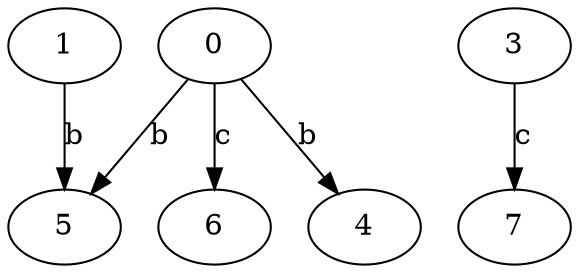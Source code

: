 strict digraph  {
0;
1;
3;
4;
5;
6;
7;
0 -> 4  [label=b];
0 -> 5  [label=b];
0 -> 6  [label=c];
1 -> 5  [label=b];
3 -> 7  [label=c];
}
